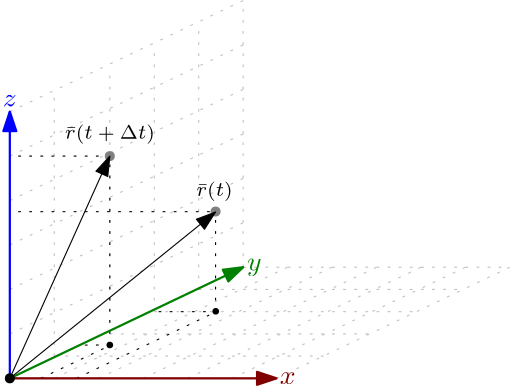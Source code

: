 <?xml version="1.0"?>
<!DOCTYPE ipe SYSTEM "ipe.dtd">
<ipe version="70218" creator="Ipe 7.2.28">
<info created="D:20240927134709" modified="D:20240928125755"/>
<ipestyle name="basic">
<symbol name="arrow/arc(spx)">
<path stroke="sym-stroke" fill="sym-stroke" pen="sym-pen">
0 0 m
-1 0.333 l
-1 -0.333 l
h
</path>
</symbol>
<symbol name="arrow/farc(spx)">
<path stroke="sym-stroke" fill="white" pen="sym-pen">
0 0 m
-1 0.333 l
-1 -0.333 l
h
</path>
</symbol>
<symbol name="arrow/ptarc(spx)">
<path stroke="sym-stroke" fill="sym-stroke" pen="sym-pen">
0 0 m
-1 0.333 l
-0.8 0 l
-1 -0.333 l
h
</path>
</symbol>
<symbol name="arrow/fptarc(spx)">
<path stroke="sym-stroke" fill="white" pen="sym-pen">
0 0 m
-1 0.333 l
-0.8 0 l
-1 -0.333 l
h
</path>
</symbol>
<symbol name="mark/circle(sx)" transformations="translations">
<path fill="sym-stroke">
0.6 0 0 0.6 0 0 e
0.4 0 0 0.4 0 0 e
</path>
</symbol>
<symbol name="mark/disk(sx)" transformations="translations">
<path fill="sym-stroke">
0.6 0 0 0.6 0 0 e
</path>
</symbol>
<symbol name="mark/fdisk(sfx)" transformations="translations">
<group>
<path fill="sym-fill">
0.5 0 0 0.5 0 0 e
</path>
<path fill="sym-stroke" fillrule="eofill">
0.6 0 0 0.6 0 0 e
0.4 0 0 0.4 0 0 e
</path>
</group>
</symbol>
<symbol name="mark/box(sx)" transformations="translations">
<path fill="sym-stroke" fillrule="eofill">
-0.6 -0.6 m
0.6 -0.6 l
0.6 0.6 l
-0.6 0.6 l
h
-0.4 -0.4 m
0.4 -0.4 l
0.4 0.4 l
-0.4 0.4 l
h
</path>
</symbol>
<symbol name="mark/square(sx)" transformations="translations">
<path fill="sym-stroke">
-0.6 -0.6 m
0.6 -0.6 l
0.6 0.6 l
-0.6 0.6 l
h
</path>
</symbol>
<symbol name="mark/fsquare(sfx)" transformations="translations">
<group>
<path fill="sym-fill">
-0.5 -0.5 m
0.5 -0.5 l
0.5 0.5 l
-0.5 0.5 l
h
</path>
<path fill="sym-stroke" fillrule="eofill">
-0.6 -0.6 m
0.6 -0.6 l
0.6 0.6 l
-0.6 0.6 l
h
-0.4 -0.4 m
0.4 -0.4 l
0.4 0.4 l
-0.4 0.4 l
h
</path>
</group>
</symbol>
<symbol name="mark/cross(sx)" transformations="translations">
<group>
<path fill="sym-stroke">
-0.43 -0.57 m
0.57 0.43 l
0.43 0.57 l
-0.57 -0.43 l
h
</path>
<path fill="sym-stroke">
-0.43 0.57 m
0.57 -0.43 l
0.43 -0.57 l
-0.57 0.43 l
h
</path>
</group>
</symbol>
<symbol name="arrow/fnormal(spx)">
<path stroke="sym-stroke" fill="white" pen="sym-pen">
0 0 m
-1 0.333 l
-1 -0.333 l
h
</path>
</symbol>
<symbol name="arrow/pointed(spx)">
<path stroke="sym-stroke" fill="sym-stroke" pen="sym-pen">
0 0 m
-1 0.333 l
-0.8 0 l
-1 -0.333 l
h
</path>
</symbol>
<symbol name="arrow/fpointed(spx)">
<path stroke="sym-stroke" fill="white" pen="sym-pen">
0 0 m
-1 0.333 l
-0.8 0 l
-1 -0.333 l
h
</path>
</symbol>
<symbol name="arrow/linear(spx)">
<path stroke="sym-stroke" pen="sym-pen">
-1 0.333 m
0 0 l
-1 -0.333 l
</path>
</symbol>
<symbol name="arrow/fdouble(spx)">
<path stroke="sym-stroke" fill="white" pen="sym-pen">
0 0 m
-1 0.333 l
-1 -0.333 l
h
-1 0 m
-2 0.333 l
-2 -0.333 l
h
</path>
</symbol>
<symbol name="arrow/double(spx)">
<path stroke="sym-stroke" fill="sym-stroke" pen="sym-pen">
0 0 m
-1 0.333 l
-1 -0.333 l
h
-1 0 m
-2 0.333 l
-2 -0.333 l
h
</path>
</symbol>
<symbol name="arrow/mid-normal(spx)">
<path stroke="sym-stroke" fill="sym-stroke" pen="sym-pen">
0.5 0 m
-0.5 0.333 l
-0.5 -0.333 l
h
</path>
</symbol>
<symbol name="arrow/mid-fnormal(spx)">
<path stroke="sym-stroke" fill="white" pen="sym-pen">
0.5 0 m
-0.5 0.333 l
-0.5 -0.333 l
h
</path>
</symbol>
<symbol name="arrow/mid-pointed(spx)">
<path stroke="sym-stroke" fill="sym-stroke" pen="sym-pen">
0.5 0 m
-0.5 0.333 l
-0.3 0 l
-0.5 -0.333 l
h
</path>
</symbol>
<symbol name="arrow/mid-fpointed(spx)">
<path stroke="sym-stroke" fill="white" pen="sym-pen">
0.5 0 m
-0.5 0.333 l
-0.3 0 l
-0.5 -0.333 l
h
</path>
</symbol>
<symbol name="arrow/mid-double(spx)">
<path stroke="sym-stroke" fill="sym-stroke" pen="sym-pen">
1 0 m
0 0.333 l
0 -0.333 l
h
0 0 m
-1 0.333 l
-1 -0.333 l
h
</path>
</symbol>
<symbol name="arrow/mid-fdouble(spx)">
<path stroke="sym-stroke" fill="white" pen="sym-pen">
1 0 m
0 0.333 l
0 -0.333 l
h
0 0 m
-1 0.333 l
-1 -0.333 l
h
</path>
</symbol>
<anglesize name="22.5 deg" value="22.5"/>
<anglesize name="30 deg" value="30"/>
<anglesize name="45 deg" value="45"/>
<anglesize name="60 deg" value="60"/>
<anglesize name="90 deg" value="90"/>
<arrowsize name="large" value="10"/>
<arrowsize name="small" value="5"/>
<arrowsize name="tiny" value="3"/>
<color name="blue" value="0 0 1"/>
<color name="brown" value="0.647 0.165 0.165"/>
<color name="darkblue" value="0 0 0.545"/>
<color name="darkcyan" value="0 0.545 0.545"/>
<color name="darkgray" value="0.663"/>
<color name="darkgreen" value="0 0.392 0"/>
<color name="darkmagenta" value="0.545 0 0.545"/>
<color name="darkorange" value="1 0.549 0"/>
<color name="darkred" value="0.545 0 0"/>
<color name="gold" value="1 0.843 0"/>
<color name="gray" value="0.745"/>
<color name="green" value="0 1 0"/>
<color name="lightblue" value="0.678 0.847 0.902"/>
<color name="lightcyan" value="0.878 1 1"/>
<color name="lightgray" value="0.827"/>
<color name="lightgreen" value="0.565 0.933 0.565"/>
<color name="lightyellow" value="1 1 0.878"/>
<color name="navy" value="0 0 0.502"/>
<color name="orange" value="1 0.647 0"/>
<color name="pink" value="1 0.753 0.796"/>
<color name="purple" value="0.627 0.125 0.941"/>
<color name="red" value="1 0 0"/>
<color name="seagreen" value="0.18 0.545 0.341"/>
<color name="turquoise" value="0.251 0.878 0.816"/>
<color name="violet" value="0.933 0.51 0.933"/>
<color name="yellow" value="1 1 0"/>
<dashstyle name="dash dot dotted" value="[4 2 1 2 1 2] 0"/>
<dashstyle name="dash dotted" value="[4 2 1 2] 0"/>
<dashstyle name="dashed" value="[4] 0"/>
<dashstyle name="dotted" value="[1 3] 0"/>
<gridsize name="10 pts (~3.5 mm)" value="10"/>
<gridsize name="14 pts (~5 mm)" value="14"/>
<gridsize name="16 pts (~6 mm)" value="16"/>
<gridsize name="20 pts (~7 mm)" value="20"/>
<gridsize name="28 pts (~10 mm)" value="28"/>
<gridsize name="32 pts (~12 mm)" value="32"/>
<gridsize name="4 pts" value="4"/>
<gridsize name="56 pts (~20 mm)" value="56"/>
<gridsize name="8 pts (~3 mm)" value="8"/>
<opacity name="10%" value="0.1"/>
<opacity name="30%" value="0.3"/>
<opacity name="50%" value="0.5"/>
<opacity name="75%" value="0.75"/>
<pen name="fat" value="1.2"/>
<pen name="heavier" value="0.8"/>
<pen name="ultrafat" value="2"/>
<symbolsize name="large" value="5"/>
<symbolsize name="small" value="2"/>
<symbolsize name="tiny" value="1.1"/>
<textsize name="Huge" value="\Huge"/>
<textsize name="LARGE" value="\LARGE"/>
<textsize name="Large" value="\Large"/>
<textsize name="footnote" value="\footnotesize"/>
<textsize name="huge" value="\huge"/>
<textsize name="large" value="\large"/>
<textsize name="script" value="\scriptsize"/>
<textsize name="small" value="\small"/>
<textsize name="tiny" value="\tiny"/>
<textstyle name="center" begin="\begin{center}" end="\end{center}"/>
<textstyle name="item" begin="\begin{itemize}\item{}" end="\end{itemize}"/>
<textstyle name="itemize" begin="\begin{itemize}" end="\end{itemize}"/>
<tiling name="falling" angle="-60" step="4" width="1"/>
<tiling name="rising" angle="30" step="4" width="1"/>
</ipestyle>
<page>
<layer name="alpha"/>
<layer name="beta"/>
<view layers="alpha beta" active="alpha"/>
<path layer="beta" matrix="1 0 0 1 0 96" stroke="0.753" dash="dotted">
240 560 m
324 600 l
</path>
<path matrix="1 0 0 1 84 40" stroke="0.753" dash="dotted">
240 560 m
240 656 l
</path>
<path matrix="1 0 0 1 68 32" stroke="0.753" dash="dotted">
240 560 m
240 656 l
</path>
<path matrix="1 0 0 1 52 24" stroke="0.753" dash="dotted">
240 560 m
240 656 l
</path>
<path matrix="1 0 0 1 36 16" stroke="0.753" dash="dotted">
240 560 m
240 656 l
</path>
<path matrix="1 0 0 1 16 8" stroke="0.753" dash="dotted">
240 560 m
240 656 l
</path>
<path matrix="1 0 0 1 0 80" stroke="0.753" dash="dotted">
240 560 m
324 600 l
</path>
<path matrix="1 0 0 1 0 64" stroke="0.753" dash="dotted">
240 560 m
324 600 l
</path>
<path matrix="1 0 0 1 0 48" stroke="0.753" dash="dotted">
240 560 m
324 600 l
</path>
<path matrix="1 0 0 1 0 32" stroke="0.753" dash="dotted">
240 560 m
324 600 l
</path>
<path matrix="1 0 0 1 0 16" stroke="0.753" dash="dotted">
240 560 m
324 600 l
</path>
<path matrix="1 0 0 1 84 40" stroke="0.753" dash="dotted">
240 560 m
336 560 l
</path>
<path matrix="1 0 0 1 68 32" stroke="0.753" dash="dotted">
240 560 m
336 560 l
</path>
<path matrix="1 0 0 1 52 24" stroke="0.753" dash="dotted">
240 560 m
336 560 l
</path>
<path matrix="1 0 0 1 36 16" stroke="0.753" dash="dotted">
240 560 m
336 560 l
</path>
<path matrix="1 0 0 1 20 8" stroke="0.753" dash="dotted">
240 560 m
336 560 l
</path>
<path matrix="1 0 0 1 96 0" stroke="0.753" dash="dotted">
240 560 m
324 600 l
</path>
<path matrix="1 0 0 1 80 0" stroke="0.753" dash="dotted">
240 560 m
324 600 l
</path>
<path matrix="1 0 0 1 64 0" stroke="0.753" dash="dotted">
240 560 m
324 600 l
</path>
<path matrix="1 0 0 1 48 0" stroke="0.753" dash="dotted">
240 560 m
324 600 l
</path>
<path matrix="1 0 0 1 32 0" stroke="0.753" dash="dotted">
240 560 m
324 600 l
</path>
<path matrix="1 0 0 1 16 0" stroke="0.753" dash="dotted">
240 560 m
324 600 l
</path>
<text layer="alpha" transformations="translations" pos="340 560" stroke="0.502 0 0" type="label" width="5.694" height="4.289" depth="0" halign="center" valign="center" style="math">x</text>
<text matrix="1 0 0 1 -12 40" transformations="translations" pos="340 560" stroke="0 0.502 0" type="label" width="5.242" height="4.297" depth="1.93" halign="center" valign="center" style="math">y</text>
<text matrix="1 0 0 1 -100 100" transformations="translations" pos="340 560" stroke="0 0 1" type="label" width="5.071" height="4.289" depth="0" halign="center" valign="center" style="math">z</text>
<path matrix="1 0 0 1 24 0" stroke="0" dash="dotted">
240 560 m
287.801 582.793 l
</path>
<path matrix="1 0 0 1 50.5556 24" stroke="0" dash="dotted">
264 560 m
240 560 l
</path>
<path matrix="1 0 0 1 11.1454 0" stroke="0" dash="dotted">
240 560 m
264.276 571.515 l
</path>
<path stroke="0" dash="dotted">
276 572 m
265.245 571.971 l
265.245 571.971 l
</path>
<path stroke="0" dash="dotted">
276 572 m
276 644 l
</path>
<path matrix="1 0 0 1 2.06732 0" stroke="0" dash="dotted">
312 584 m
312 620 l
</path>
<path stroke="0" dash="dotted">
312 620 m
240 620 l
</path>
<path stroke="0" dash="dotted">
276 640 m
240 640 l
</path>
<path stroke="0 0 1" pen="heavier" arrow="normal/normal">
240 560 m
240 656 l
</path>
<path stroke="0.502 0 0" pen="heavier" arrow="normal/normal">
240 560 m
336 560 l
</path>
<path stroke="0 0.502 0" pen="heavier" arrow="normal/normal">
240 560 m
324 600 l
</path>
<text matrix="1 0 0 1 -64 88" transformations="translations" pos="340 560" stroke="0" type="label" width="32.449" height="5.234" depth="1.74" halign="center" valign="center" size="script" style="math">\bar r(t+\Delta t)</text>
<text matrix="1 0 0 1 -26.3547 67.3817" transformations="translations" pos="340 560" stroke="0" type="label" width="13.15" height="5.234" depth="1.74" halign="center" valign="center" size="script" style="math">\bar r(t)</text>
<use name="mark/disk(sx)" pos="314.129 584.135" size="small"/>
<use name="mark/disk(sx)" pos="276 572" size="small"/>
<use name="mark/disk(sx)" pos="276 640" size="normal" stroke="0.502"/>
<use name="mark/disk(sx)" pos="314.074 620.055" size="normal" stroke="0.502"/>
<path stroke="0" arrow="normal/normal">
240 560 m
276 640 l
</path>
<path stroke="0" arrow="normal/normal">
240 560 m
314.062 619.871 l
</path>
<use name="mark/disk(sx)" pos="240 560" size="normal"/>
</page>
</ipe>
